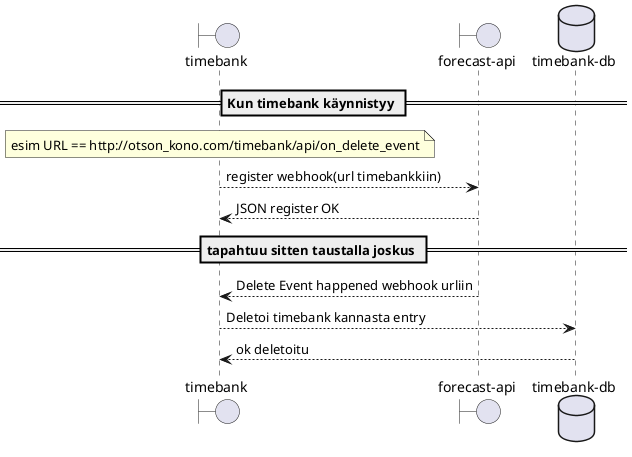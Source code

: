@startuml

boundary "timebank" as timebank
boundary "forecast-api" as forecastapi
database "timebank-db" as db

== Kun timebank käynnistyy ==

note over timebank : esim URL == http://otson_kono.com/timebank/api/on_delete_event
timebank --> forecastapi : register webhook(url timebankkiin)
timebank <-- forecastapi : JSON register OK

== tapahtuu sitten taustalla joskus ==

forecastapi --> timebank : Delete Event happened webhook urliin
timebank --> db : Deletoi timebank kannasta entry
timebank <-- db : ok deletoitu


@enduml